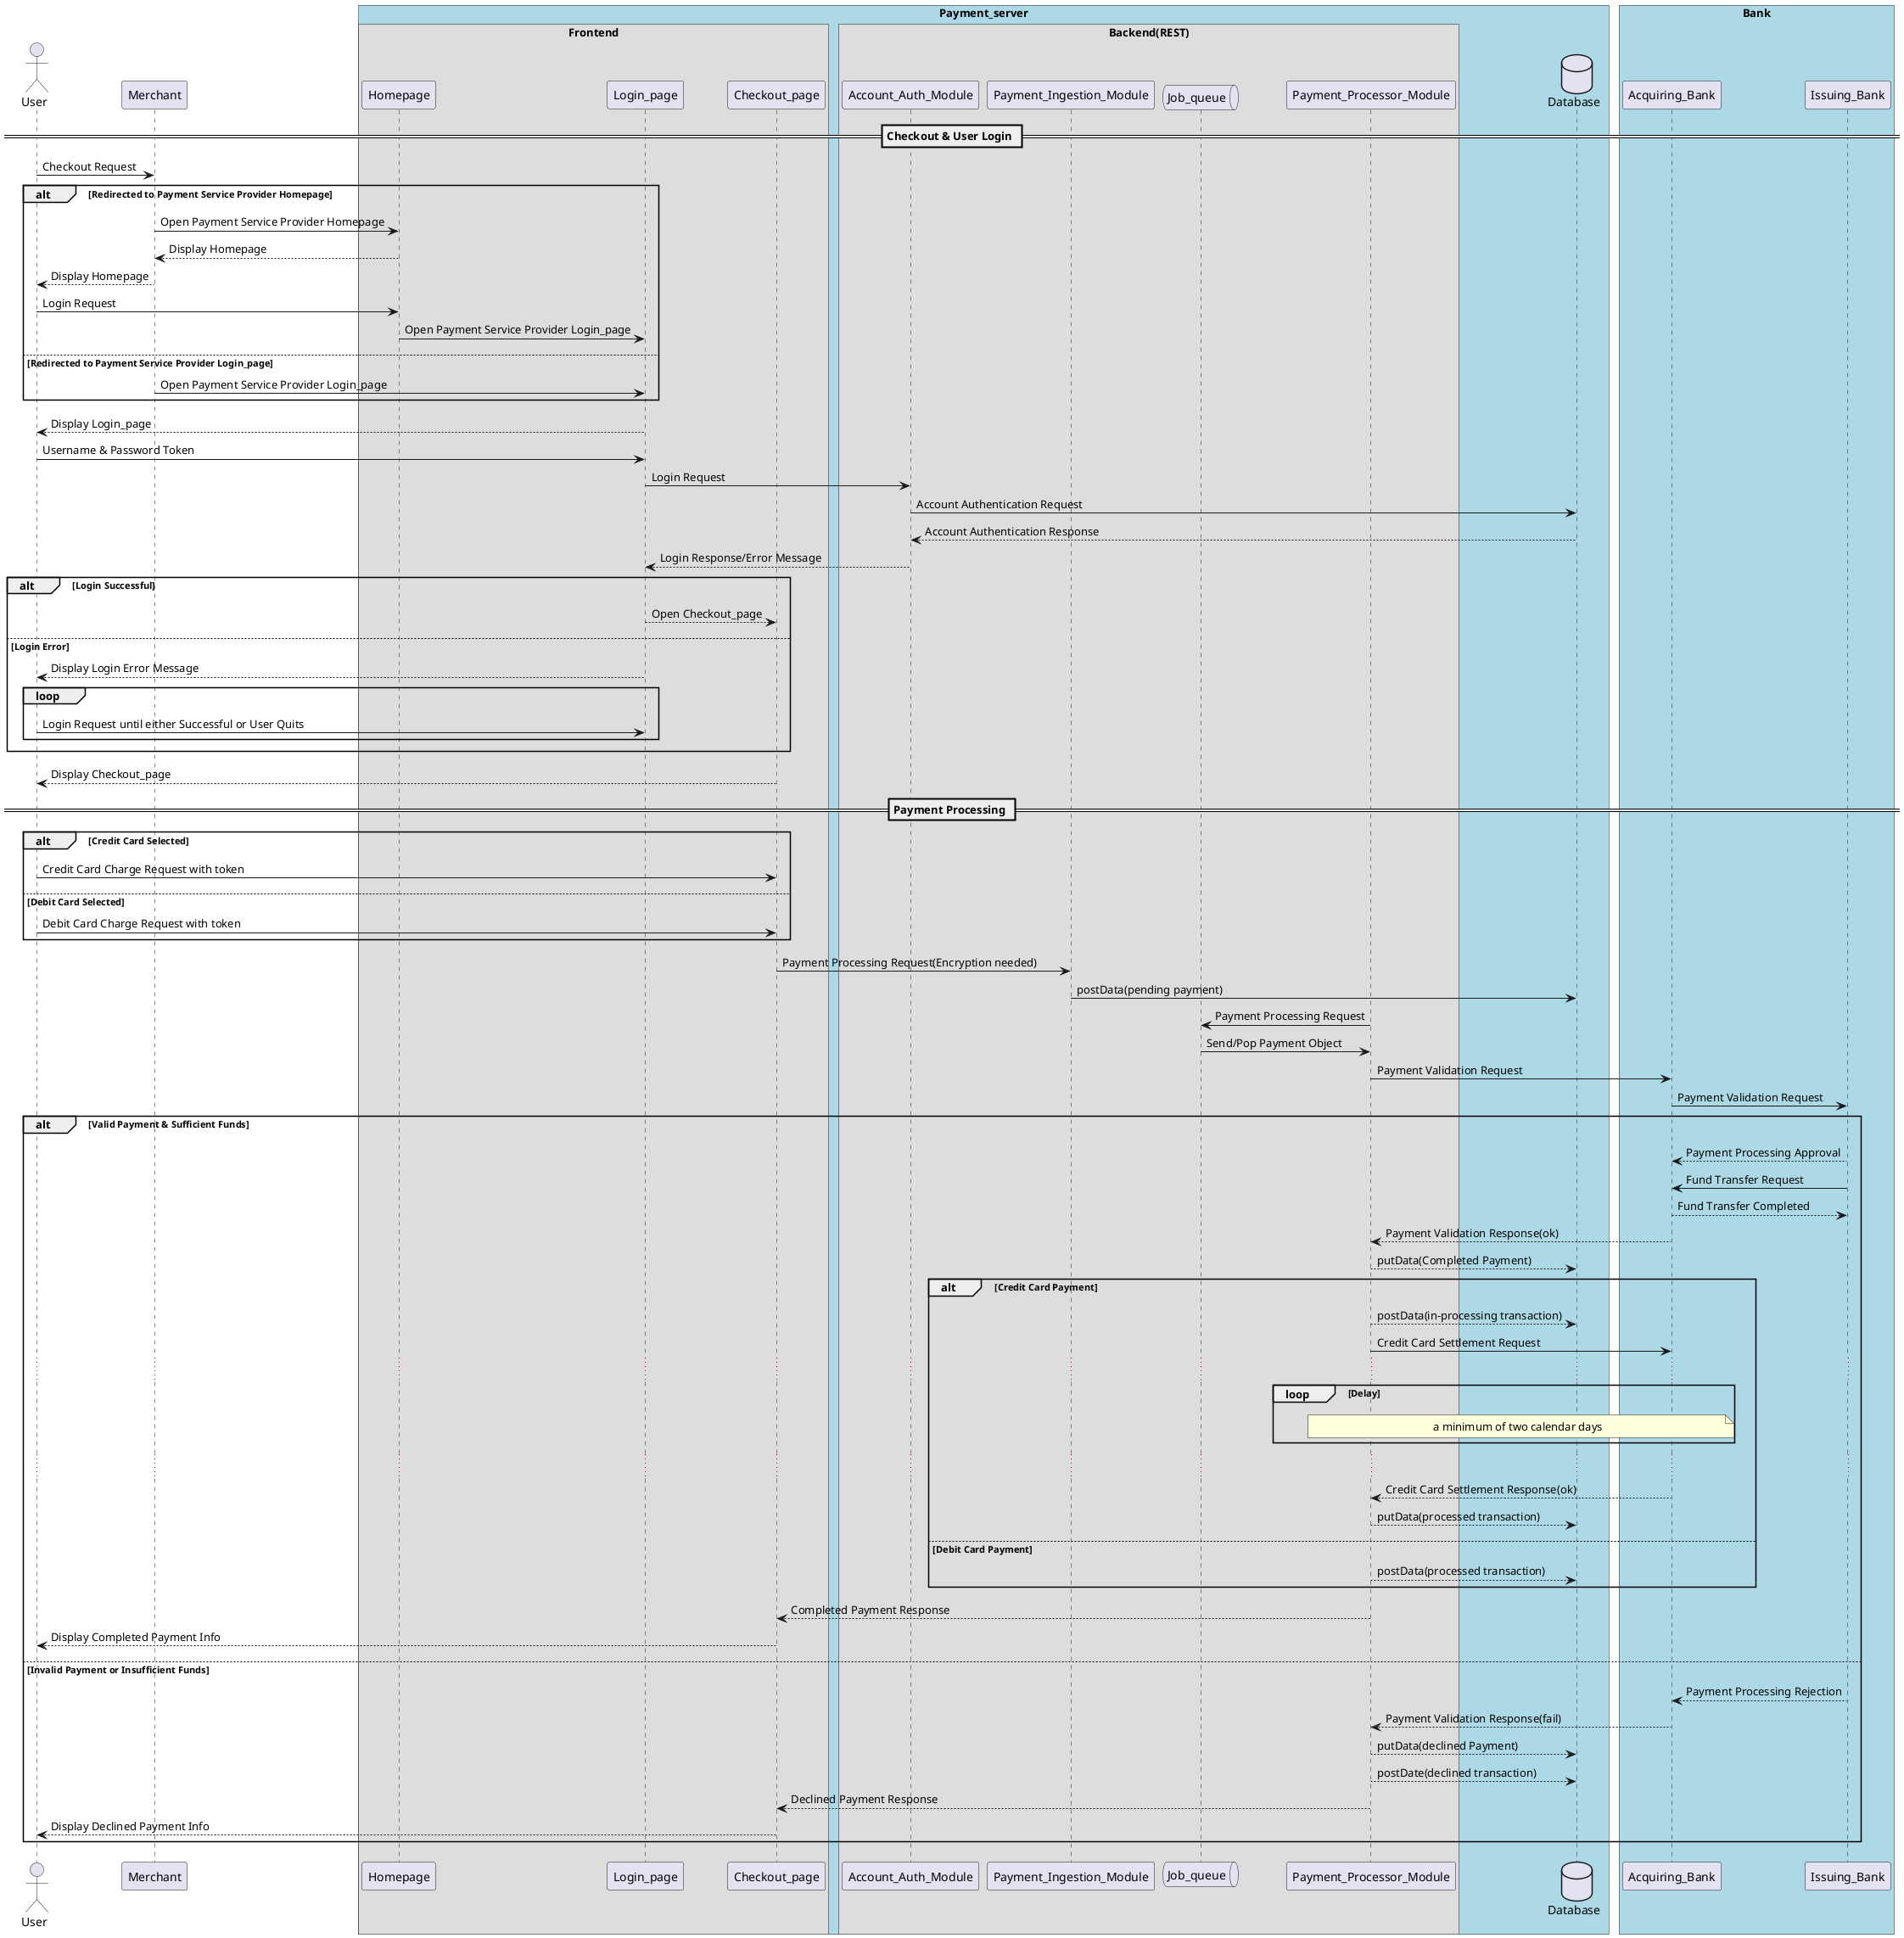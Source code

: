 @startuml Sequenced Payment Processing
actor  User
participant Merchant
'participant Payment_server

!pragma teoz true
box "Payment_server" #LightBlue
box "Frontend" 
participant Homepage
participant Login_page
participant Checkout_page
end box

box "Backend(REST)"
participant Account_Auth_Module as aam
participant Payment_Ingestion_Module as pim
queue Job_queue
participant Payment_Processor_Module as ppm
end box

database Database
end box

box "Bank" #LightBlue
participant Acquiring_Bank
participant Issuing_Bank
end box

== Checkout & User Login ==
User -> Merchant: Checkout Request

alt Redirected to Payment Service Provider Homepage
    
    Merchant -> Homepage: Open Payment Service Provider Homepage
    Homepage --> Merchant: Display Homepage
    Merchant --> User: Display Homepage
    User -> Homepage: Login Request
    Homepage -> Login_page: Open Payment Service Provider Login_page

else Redirected to Payment Service Provider Login_page

    Merchant -> Login_page: Open Payment Service Provider Login_page

end

Login_page --> User: Display Login_page
User -> Login_page: Username & Password Token
Login_page -> aam: Login Request
aam -> Database: Account Authentication Request
Database --> aam: Account Authentication Response
aam --> Login_page: Login Response/Error Message
alt Login Successful

    Login_page --> Checkout_page: Open Checkout_page

else Login Error

    Login_page --> User: Display Login Error Message
      loop
        User -> Login_page: Login Request until either Successful or User Quits
      end
end

Checkout_page --> User: Display Checkout_page

== Payment Processing ==
alt Credit Card Selected
    
    User -> Checkout_page: Credit Card Charge Request with token

else Debit Card Selected

    User -> Checkout_page: Debit Card Charge Request with token
end

Checkout_page -> pim: Payment Processing Request(Encryption needed)
'pim -> Job_queue: Send Payment Object with Encrypted Token
pim -> Database: postData(pending payment)

ppm -> Job_queue: Payment Processing Request
Job_queue -> ppm: Send/Pop Payment Object
'ppm -> Session_Management: Create Payment Processing Session with Encrypted Token
ppm -> Acquiring_Bank: Payment Validation Request
Acquiring_Bank -> Issuing_Bank: Payment Validation Request

alt Valid Payment & Sufficient Funds
    
    Issuing_Bank --> Acquiring_Bank: Payment Processing Approval
    Issuing_Bank -> Acquiring_Bank: Fund Transfer Request
    Acquiring_Bank --> Issuing_Bank: Fund Transfer Completed
    Acquiring_Bank --> ppm: Payment Validation Response(ok)
    ppm --> Database: putData(Completed Payment)
    
    alt Credit Card Payment
      
      ppm --> Database: postData(in-processing transaction)
      ppm -> Acquiring_Bank: Credit Card Settlement Request
      ...
      loop Delay
        note over ppm, Acquiring_Bank
        a minimum of two calendar days
        end note
      end
      ...
      Acquiring_Bank --> ppm: Credit Card Settlement Response(ok)
      ppm --> Database: putData(processed transaction)
      
    else Debit Card Payment
      
      ppm --> Database: postData(processed transaction)
      
    end
    
    ppm --> Checkout_page: Completed Payment Response
    Checkout_page --> User: Display Completed Payment Info
    
else Invalid Payment or Insufficient Funds

    Issuing_Bank --> Acquiring_Bank: Payment Processing Rejection
    Acquiring_Bank --> ppm: Payment Validation Response(fail)
    ppm --> Database: putData(declined Payment)
    ppm --> Database: postDate(declined transaction)
    
    ppm --> Checkout_page: Declined Payment Response
    Checkout_page --> User: Display Declined Payment Info
end

'Merchant -> Payment_server: User Authentication Request
'Payment_server -> Login_page: redirected to Payment_Login_page

'User -> Payment_homepage: Login Request
'/Payment_homepage -> Login_page: Open Login_page'/


@enduml